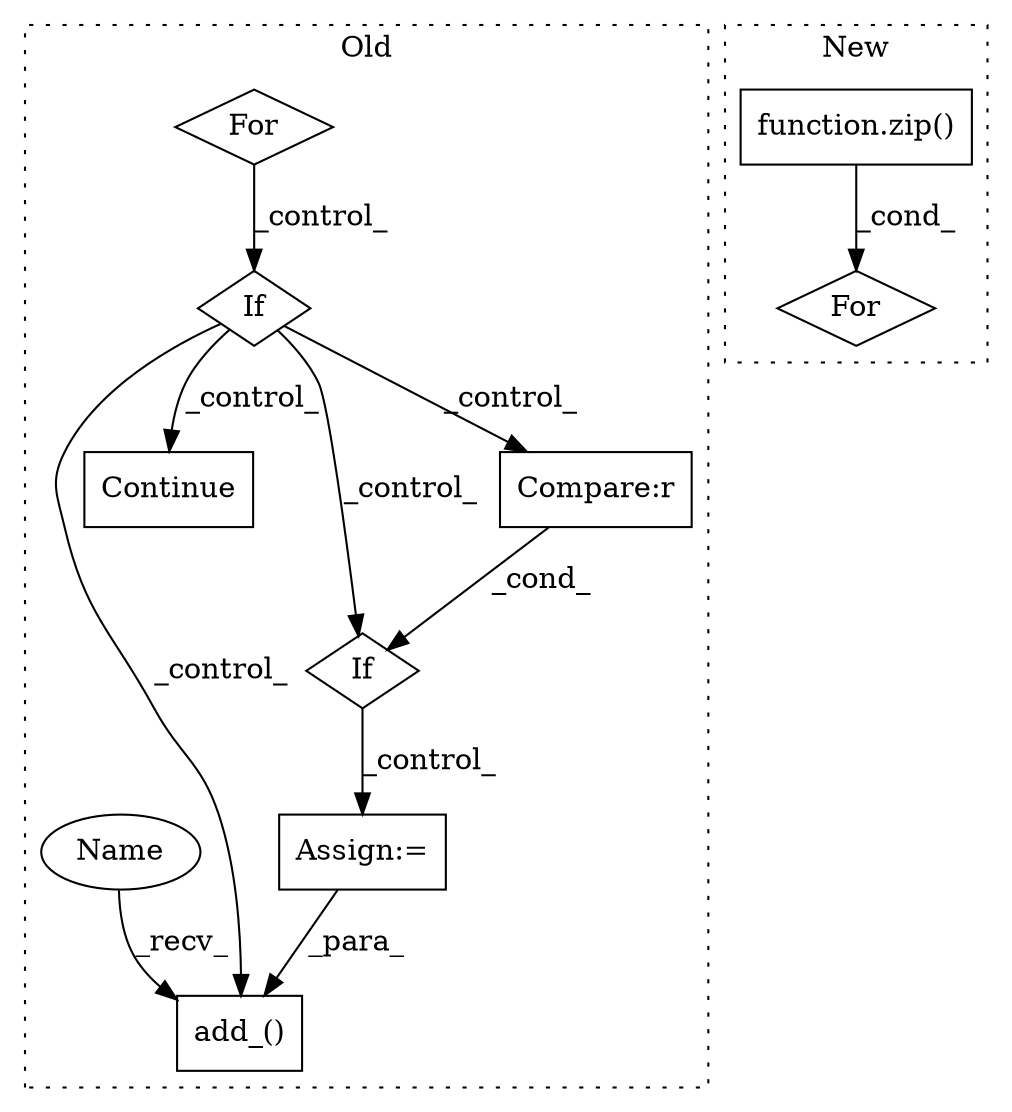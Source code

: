 digraph G {
subgraph cluster0 {
1 [label="add_()" a="75" s="3535,3545" l="7,12" shape="box"];
3 [label="Assign:=" a="68" s="3440" l="3" shape="box"];
4 [label="Continue" a="43" s="3195" l="8" shape="box"];
5 [label="If" a="96" s="3156" l="3" shape="diamond"];
7 [label="For" a="107" s="3114,3138" l="4,18" shape="diamond"];
8 [label="If" a="96" s="3289" l="3" shape="diamond"];
9 [label="Compare:r" a="40" s="3292" l="30" shape="box"];
10 [label="Name" a="87" s="3535" l="1" shape="ellipse"];
label = "Old";
style="dotted";
}
subgraph cluster1 {
2 [label="function.zip()" a="75" s="4323,4357" l="4,1" shape="box"];
6 [label="For" a="107" s="4311,4358" l="4,18" shape="diamond"];
label = "New";
style="dotted";
}
2 -> 6 [label="_cond_"];
3 -> 1 [label="_para_"];
5 -> 4 [label="_control_"];
5 -> 1 [label="_control_"];
5 -> 9 [label="_control_"];
5 -> 8 [label="_control_"];
7 -> 5 [label="_control_"];
8 -> 3 [label="_control_"];
9 -> 8 [label="_cond_"];
10 -> 1 [label="_recv_"];
}